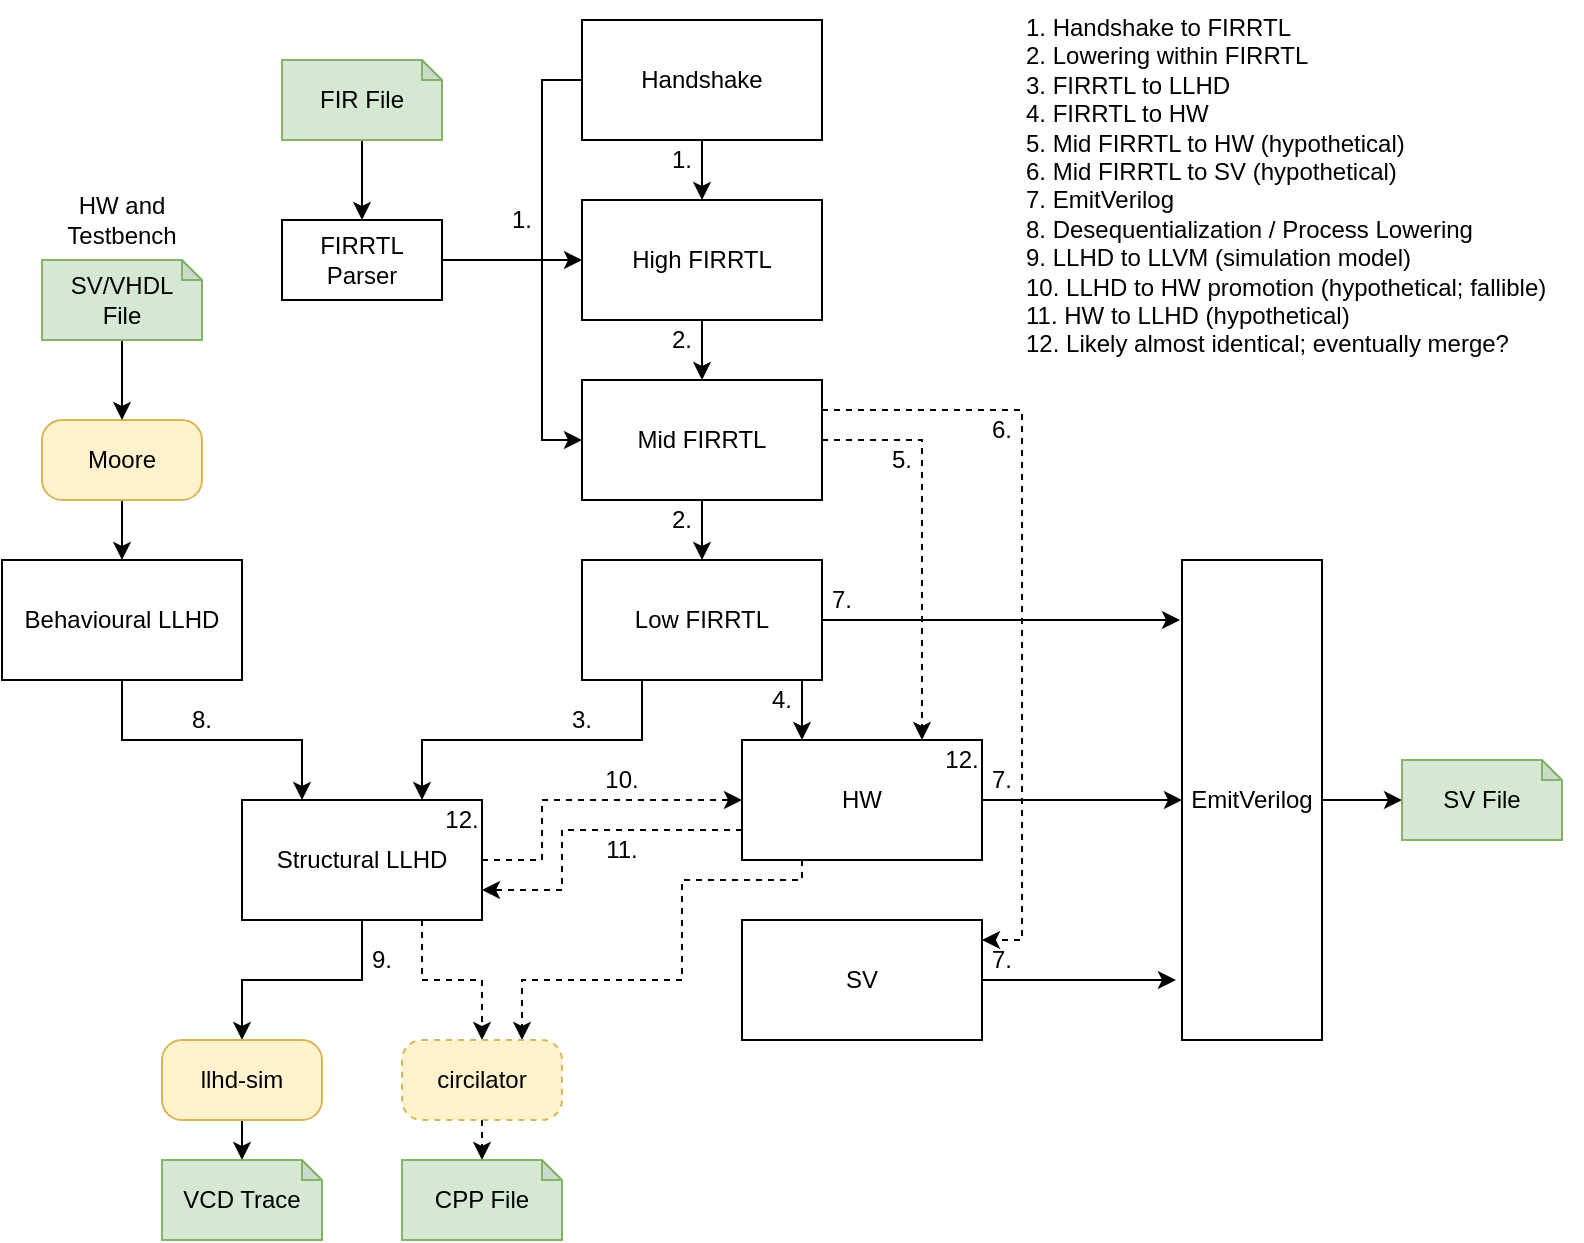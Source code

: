 <mxfile compressed="false" version="13.10.4" type="device">
  <diagram id="MivVnp2VQLZu9SO0e3je" name="Page-1">
    <mxGraphModel dx="1822" dy="774" grid="1" gridSize="10" guides="1" tooltips="1" connect="1" arrows="1" fold="1" page="0" pageScale="1" pageWidth="850" pageHeight="1100" math="0" shadow="0">
      <root>
        <mxCell id="0" />
        <mxCell id="1" parent="0" />
        <mxCell id="NUFGH_hVGk4y_TYJHu7n-14" style="edgeStyle=orthogonalEdgeStyle;rounded=0;orthogonalLoop=1;jettySize=auto;html=1;exitX=0.5;exitY=1;exitDx=0;exitDy=0;entryX=0.5;entryY=0;entryDx=0;entryDy=0;" parent="1" source="NUFGH_hVGk4y_TYJHu7n-1" target="NUFGH_hVGk4y_TYJHu7n-2" edge="1">
          <mxGeometry relative="1" as="geometry" />
        </mxCell>
        <mxCell id="NUFGH_hVGk4y_TYJHu7n-1" value="High FIRRTL" style="rounded=0;whiteSpace=wrap;html=1;" parent="1" vertex="1">
          <mxGeometry x="150" y="130" width="120" height="60" as="geometry" />
        </mxCell>
        <mxCell id="NUFGH_hVGk4y_TYJHu7n-10" style="edgeStyle=orthogonalEdgeStyle;rounded=0;orthogonalLoop=1;jettySize=auto;html=1;exitX=0.5;exitY=1;exitDx=0;exitDy=0;entryX=0.5;entryY=0;entryDx=0;entryDy=0;" parent="1" source="NUFGH_hVGk4y_TYJHu7n-2" target="NUFGH_hVGk4y_TYJHu7n-3" edge="1">
          <mxGeometry relative="1" as="geometry" />
        </mxCell>
        <mxCell id="NUFGH_hVGk4y_TYJHu7n-20" style="edgeStyle=orthogonalEdgeStyle;rounded=0;orthogonalLoop=1;jettySize=auto;html=1;exitX=1;exitY=0.5;exitDx=0;exitDy=0;entryX=0.75;entryY=0;entryDx=0;entryDy=0;dashed=1;" parent="1" source="NUFGH_hVGk4y_TYJHu7n-2" target="NUFGH_hVGk4y_TYJHu7n-5" edge="1">
          <mxGeometry relative="1" as="geometry" />
        </mxCell>
        <mxCell id="NUFGH_hVGk4y_TYJHu7n-21" style="edgeStyle=orthogonalEdgeStyle;rounded=0;orthogonalLoop=1;jettySize=auto;html=1;exitX=1;exitY=0.25;exitDx=0;exitDy=0;entryX=0;entryY=0;entryDx=0;entryDy=0;dashed=1;" parent="1" source="NUFGH_hVGk4y_TYJHu7n-2" target="NUFGH_hVGk4y_TYJHu7n-44" edge="1">
          <mxGeometry relative="1" as="geometry">
            <Array as="points">
              <mxPoint x="370" y="235" />
              <mxPoint x="370" y="500" />
            </Array>
          </mxGeometry>
        </mxCell>
        <mxCell id="NUFGH_hVGk4y_TYJHu7n-2" value="Mid FIRRTL" style="rounded=0;whiteSpace=wrap;html=1;" parent="1" vertex="1">
          <mxGeometry x="150" y="220" width="120" height="60" as="geometry" />
        </mxCell>
        <mxCell id="NUFGH_hVGk4y_TYJHu7n-11" style="edgeStyle=orthogonalEdgeStyle;rounded=0;orthogonalLoop=1;jettySize=auto;html=1;exitX=0.25;exitY=1;exitDx=0;exitDy=0;entryX=0.75;entryY=0;entryDx=0;entryDy=0;" parent="1" source="NUFGH_hVGk4y_TYJHu7n-3" target="NUFGH_hVGk4y_TYJHu7n-4" edge="1">
          <mxGeometry relative="1" as="geometry" />
        </mxCell>
        <mxCell id="NUFGH_hVGk4y_TYJHu7n-12" style="edgeStyle=orthogonalEdgeStyle;rounded=0;orthogonalLoop=1;jettySize=auto;html=1;exitX=0.75;exitY=1;exitDx=0;exitDy=0;entryX=0.25;entryY=0;entryDx=0;entryDy=0;" parent="1" source="NUFGH_hVGk4y_TYJHu7n-3" target="NUFGH_hVGk4y_TYJHu7n-5" edge="1">
          <mxGeometry relative="1" as="geometry" />
        </mxCell>
        <mxCell id="NUFGH_hVGk4y_TYJHu7n-31" style="edgeStyle=orthogonalEdgeStyle;rounded=0;orthogonalLoop=1;jettySize=auto;html=1;exitX=1;exitY=0.5;exitDx=0;exitDy=0;entryX=-0.014;entryY=0.125;entryDx=0;entryDy=0;entryPerimeter=0;" parent="1" source="NUFGH_hVGk4y_TYJHu7n-3" target="NUFGH_hVGk4y_TYJHu7n-7" edge="1">
          <mxGeometry relative="1" as="geometry" />
        </mxCell>
        <mxCell id="NUFGH_hVGk4y_TYJHu7n-3" value="Low FIRRTL" style="rounded=0;whiteSpace=wrap;html=1;" parent="1" vertex="1">
          <mxGeometry x="150" y="310" width="120" height="60" as="geometry" />
        </mxCell>
        <mxCell id="NqzIvoFGnlJUJ6ZqDgtP-7" style="edgeStyle=orthogonalEdgeStyle;rounded=0;orthogonalLoop=1;jettySize=auto;html=1;exitX=0.5;exitY=1;exitDx=0;exitDy=0;entryX=0.5;entryY=0;entryDx=0;entryDy=0;" parent="1" source="NUFGH_hVGk4y_TYJHu7n-4" target="NqzIvoFGnlJUJ6ZqDgtP-6" edge="1">
          <mxGeometry relative="1" as="geometry" />
        </mxCell>
        <mxCell id="NqzIvoFGnlJUJ6ZqDgtP-32" style="edgeStyle=orthogonalEdgeStyle;rounded=0;orthogonalLoop=1;jettySize=auto;html=1;exitX=1;exitY=0.5;exitDx=0;exitDy=0;entryX=0;entryY=0.5;entryDx=0;entryDy=0;fontColor=#B3B3B3;dashed=1;" parent="1" source="NUFGH_hVGk4y_TYJHu7n-4" target="NUFGH_hVGk4y_TYJHu7n-5" edge="1">
          <mxGeometry relative="1" as="geometry">
            <Array as="points">
              <mxPoint x="130" y="460" />
              <mxPoint x="130" y="430" />
            </Array>
          </mxGeometry>
        </mxCell>
        <mxCell id="NqzIvoFGnlJUJ6ZqDgtP-39" style="edgeStyle=orthogonalEdgeStyle;rounded=0;orthogonalLoop=1;jettySize=auto;html=1;exitX=0.75;exitY=1;exitDx=0;exitDy=0;entryX=0.5;entryY=0;entryDx=0;entryDy=0;dashed=1;fontColor=#B3B3B3;" parent="1" source="NUFGH_hVGk4y_TYJHu7n-4" target="NqzIvoFGnlJUJ6ZqDgtP-38" edge="1">
          <mxGeometry relative="1" as="geometry" />
        </mxCell>
        <mxCell id="NUFGH_hVGk4y_TYJHu7n-4" value="Structural LLHD" style="rounded=0;whiteSpace=wrap;html=1;" parent="1" vertex="1">
          <mxGeometry x="-20" y="430" width="120" height="60" as="geometry" />
        </mxCell>
        <mxCell id="NUFGH_hVGk4y_TYJHu7n-32" style="edgeStyle=orthogonalEdgeStyle;rounded=0;orthogonalLoop=1;jettySize=auto;html=1;exitX=1;exitY=0.5;exitDx=0;exitDy=0;entryX=0;entryY=0.5;entryDx=0;entryDy=0;" parent="1" source="NUFGH_hVGk4y_TYJHu7n-5" target="NUFGH_hVGk4y_TYJHu7n-7" edge="1">
          <mxGeometry relative="1" as="geometry" />
        </mxCell>
        <mxCell id="NqzIvoFGnlJUJ6ZqDgtP-33" style="edgeStyle=orthogonalEdgeStyle;rounded=0;orthogonalLoop=1;jettySize=auto;html=1;exitX=0;exitY=0.75;exitDx=0;exitDy=0;entryX=1;entryY=0.75;entryDx=0;entryDy=0;fontColor=#B3B3B3;dashed=1;" parent="1" source="NUFGH_hVGk4y_TYJHu7n-5" target="NUFGH_hVGk4y_TYJHu7n-4" edge="1">
          <mxGeometry relative="1" as="geometry">
            <Array as="points">
              <mxPoint x="140" y="445" />
              <mxPoint x="140" y="475" />
            </Array>
          </mxGeometry>
        </mxCell>
        <mxCell id="NqzIvoFGnlJUJ6ZqDgtP-42" style="edgeStyle=orthogonalEdgeStyle;rounded=0;orthogonalLoop=1;jettySize=auto;html=1;exitX=0.25;exitY=1;exitDx=0;exitDy=0;entryX=0.75;entryY=0;entryDx=0;entryDy=0;dashed=1;fontColor=#B3B3B3;" parent="1" source="NUFGH_hVGk4y_TYJHu7n-5" target="NqzIvoFGnlJUJ6ZqDgtP-38" edge="1">
          <mxGeometry relative="1" as="geometry">
            <Array as="points">
              <mxPoint x="260" y="470" />
              <mxPoint x="200" y="470" />
              <mxPoint x="200" y="520" />
              <mxPoint x="120" y="520" />
            </Array>
          </mxGeometry>
        </mxCell>
        <mxCell id="NUFGH_hVGk4y_TYJHu7n-5" value="HW" style="rounded=0;whiteSpace=wrap;html=1;" parent="1" vertex="1">
          <mxGeometry x="230" y="400" width="120" height="60" as="geometry" />
        </mxCell>
        <mxCell id="NUFGH_hVGk4y_TYJHu7n-33" style="edgeStyle=orthogonalEdgeStyle;rounded=0;orthogonalLoop=1;jettySize=auto;html=1;exitX=1;exitY=0.5;exitDx=0;exitDy=0;entryX=-0.043;entryY=0.875;entryDx=0;entryDy=0;entryPerimeter=0;" parent="1" source="NUFGH_hVGk4y_TYJHu7n-6" target="NUFGH_hVGk4y_TYJHu7n-7" edge="1">
          <mxGeometry relative="1" as="geometry" />
        </mxCell>
        <mxCell id="NUFGH_hVGk4y_TYJHu7n-6" value="SV" style="rounded=0;whiteSpace=wrap;html=1;" parent="1" vertex="1">
          <mxGeometry x="230" y="490" width="120" height="60" as="geometry" />
        </mxCell>
        <mxCell id="NqzIvoFGnlJUJ6ZqDgtP-4" style="edgeStyle=orthogonalEdgeStyle;rounded=0;orthogonalLoop=1;jettySize=auto;html=1;exitX=1;exitY=0.5;exitDx=0;exitDy=0;entryX=0;entryY=0.5;entryDx=0;entryDy=0;entryPerimeter=0;" parent="1" source="NUFGH_hVGk4y_TYJHu7n-7" target="NqzIvoFGnlJUJ6ZqDgtP-1" edge="1">
          <mxGeometry relative="1" as="geometry" />
        </mxCell>
        <mxCell id="NUFGH_hVGk4y_TYJHu7n-7" value="EmitVerilog" style="rounded=0;whiteSpace=wrap;html=1;" parent="1" vertex="1">
          <mxGeometry x="450" y="310" width="70" height="240" as="geometry" />
        </mxCell>
        <mxCell id="NUFGH_hVGk4y_TYJHu7n-23" style="edgeStyle=orthogonalEdgeStyle;rounded=0;orthogonalLoop=1;jettySize=auto;html=1;exitX=0.5;exitY=1;exitDx=0;exitDy=0;entryX=0.5;entryY=0;entryDx=0;entryDy=0;" parent="1" source="NUFGH_hVGk4y_TYJHu7n-22" target="NUFGH_hVGk4y_TYJHu7n-1" edge="1">
          <mxGeometry relative="1" as="geometry" />
        </mxCell>
        <mxCell id="NUFGH_hVGk4y_TYJHu7n-25" style="edgeStyle=orthogonalEdgeStyle;rounded=0;orthogonalLoop=1;jettySize=auto;html=1;exitX=0;exitY=0.5;exitDx=0;exitDy=0;entryX=0;entryY=0.5;entryDx=0;entryDy=0;" parent="1" source="NUFGH_hVGk4y_TYJHu7n-22" target="NUFGH_hVGk4y_TYJHu7n-2" edge="1">
          <mxGeometry relative="1" as="geometry" />
        </mxCell>
        <mxCell id="NUFGH_hVGk4y_TYJHu7n-22" value="Handshake" style="rounded=0;whiteSpace=wrap;html=1;" parent="1" vertex="1">
          <mxGeometry x="150" y="40" width="120" height="60" as="geometry" />
        </mxCell>
        <mxCell id="NUFGH_hVGk4y_TYJHu7n-26" value="1." style="text;html=1;strokeColor=none;fillColor=none;align=center;verticalAlign=middle;whiteSpace=wrap;rounded=0;" parent="1" vertex="1">
          <mxGeometry x="190" y="100" width="20" height="20" as="geometry" />
        </mxCell>
        <mxCell id="NUFGH_hVGk4y_TYJHu7n-30" value="1." style="text;html=1;strokeColor=none;fillColor=none;align=center;verticalAlign=middle;whiteSpace=wrap;rounded=0;" parent="1" vertex="1">
          <mxGeometry x="110" y="130" width="20" height="20" as="geometry" />
        </mxCell>
        <mxCell id="NUFGH_hVGk4y_TYJHu7n-34" value="2." style="text;html=1;strokeColor=none;fillColor=none;align=center;verticalAlign=middle;whiteSpace=wrap;rounded=0;" parent="1" vertex="1">
          <mxGeometry x="190" y="190" width="20" height="20" as="geometry" />
        </mxCell>
        <mxCell id="NUFGH_hVGk4y_TYJHu7n-35" value="2." style="text;html=1;strokeColor=none;fillColor=none;align=center;verticalAlign=middle;whiteSpace=wrap;rounded=0;" parent="1" vertex="1">
          <mxGeometry x="190" y="280" width="20" height="20" as="geometry" />
        </mxCell>
        <mxCell id="NUFGH_hVGk4y_TYJHu7n-36" value="1. Handshake to FIRRTL&lt;br&gt;2. Lowering within FIRRTL&lt;br&gt;3. FIRRTL to LLHD&lt;br&gt;4. FIRRTL to HW&lt;br&gt;5. Mid FIRRTL to HW (hypothetical)&lt;br&gt;6. Mid FIRRTL to SV (hypothetical)&lt;br&gt;7. EmitVerilog&lt;br&gt;8. Desequentialization / Process Lowering&lt;br&gt;9. LLHD to LLVM (simulation model)&lt;br&gt;10. LLHD to HW promotion (hypothetical; fallible)&lt;br&gt;11. HW to LLHD (hypothetical)&lt;br&gt;12. Likely almost identical; eventually merge?" style="text;html=1;strokeColor=none;fillColor=none;align=left;verticalAlign=top;whiteSpace=wrap;rounded=0;" parent="1" vertex="1">
          <mxGeometry x="370" y="30" width="280" height="180" as="geometry" />
        </mxCell>
        <mxCell id="NUFGH_hVGk4y_TYJHu7n-37" value="3." style="text;html=1;strokeColor=none;fillColor=none;align=center;verticalAlign=middle;whiteSpace=wrap;rounded=0;" parent="1" vertex="1">
          <mxGeometry x="140" y="380" width="20" height="20" as="geometry" />
        </mxCell>
        <mxCell id="NUFGH_hVGk4y_TYJHu7n-38" value="4." style="text;html=1;strokeColor=none;fillColor=none;align=center;verticalAlign=middle;whiteSpace=wrap;rounded=0;" parent="1" vertex="1">
          <mxGeometry x="240" y="370" width="20" height="20" as="geometry" />
        </mxCell>
        <mxCell id="NUFGH_hVGk4y_TYJHu7n-39" value="5." style="text;html=1;strokeColor=none;fillColor=none;align=center;verticalAlign=middle;whiteSpace=wrap;rounded=0;" parent="1" vertex="1">
          <mxGeometry x="300" y="250" width="20" height="20" as="geometry" />
        </mxCell>
        <mxCell id="NUFGH_hVGk4y_TYJHu7n-41" value="6." style="text;html=1;strokeColor=none;fillColor=none;align=center;verticalAlign=middle;whiteSpace=wrap;rounded=0;" parent="1" vertex="1">
          <mxGeometry x="350" y="235" width="20" height="20" as="geometry" />
        </mxCell>
        <mxCell id="NUFGH_hVGk4y_TYJHu7n-42" value="7." style="text;html=1;strokeColor=none;fillColor=none;align=center;verticalAlign=middle;whiteSpace=wrap;rounded=0;" parent="1" vertex="1">
          <mxGeometry x="270" y="320" width="20" height="20" as="geometry" />
        </mxCell>
        <mxCell id="NUFGH_hVGk4y_TYJHu7n-43" value="7." style="text;html=1;strokeColor=none;fillColor=none;align=center;verticalAlign=middle;whiteSpace=wrap;rounded=0;" parent="1" vertex="1">
          <mxGeometry x="350" y="410" width="20" height="20" as="geometry" />
        </mxCell>
        <mxCell id="NUFGH_hVGk4y_TYJHu7n-44" value="7." style="text;html=1;strokeColor=none;fillColor=none;align=center;verticalAlign=middle;whiteSpace=wrap;rounded=0;" parent="1" vertex="1">
          <mxGeometry x="350" y="500" width="20" height="20" as="geometry" />
        </mxCell>
        <mxCell id="NqzIvoFGnlJUJ6ZqDgtP-1" value="SV File" style="shape=note;whiteSpace=wrap;html=1;backgroundOutline=1;darkOpacity=0.05;size=10;fillColor=#d5e8d4;strokeColor=#82b366;" parent="1" vertex="1">
          <mxGeometry x="560" y="410" width="80" height="40" as="geometry" />
        </mxCell>
        <mxCell id="NqzIvoFGnlJUJ6ZqDgtP-9" style="edgeStyle=orthogonalEdgeStyle;rounded=0;orthogonalLoop=1;jettySize=auto;html=1;exitX=0.5;exitY=1;exitDx=0;exitDy=0;entryX=0.5;entryY=0;entryDx=0;entryDy=0;entryPerimeter=0;" parent="1" source="NqzIvoFGnlJUJ6ZqDgtP-6" target="NqzIvoFGnlJUJ6ZqDgtP-8" edge="1">
          <mxGeometry relative="1" as="geometry" />
        </mxCell>
        <mxCell id="NqzIvoFGnlJUJ6ZqDgtP-6" value="llhd-sim" style="rounded=1;whiteSpace=wrap;html=1;absoluteArcSize=1;arcSize=20;fillColor=#fff2cc;strokeColor=#d6b656;" parent="1" vertex="1">
          <mxGeometry x="-60" y="550" width="80" height="40" as="geometry" />
        </mxCell>
        <mxCell id="NqzIvoFGnlJUJ6ZqDgtP-8" value="VCD Trace" style="shape=note;whiteSpace=wrap;html=1;backgroundOutline=1;darkOpacity=0.05;size=10;fillColor=#d5e8d4;strokeColor=#82b366;" parent="1" vertex="1">
          <mxGeometry x="-60" y="610" width="80" height="40" as="geometry" />
        </mxCell>
        <mxCell id="NqzIvoFGnlJUJ6ZqDgtP-12" style="edgeStyle=orthogonalEdgeStyle;rounded=0;orthogonalLoop=1;jettySize=auto;html=1;exitX=0.5;exitY=1;exitDx=0;exitDy=0;entryX=0.5;entryY=0;entryDx=0;entryDy=0;" parent="1" source="NqzIvoFGnlJUJ6ZqDgtP-10" target="NqzIvoFGnlJUJ6ZqDgtP-11" edge="1">
          <mxGeometry relative="1" as="geometry" />
        </mxCell>
        <mxCell id="NqzIvoFGnlJUJ6ZqDgtP-10" value="Moore" style="rounded=1;whiteSpace=wrap;html=1;absoluteArcSize=1;arcSize=20;fillColor=#fff2cc;strokeColor=#d6b656;" parent="1" vertex="1">
          <mxGeometry x="-120" y="240" width="80" height="40" as="geometry" />
        </mxCell>
        <mxCell id="NqzIvoFGnlJUJ6ZqDgtP-13" style="edgeStyle=orthogonalEdgeStyle;rounded=0;orthogonalLoop=1;jettySize=auto;html=1;exitX=0.5;exitY=1;exitDx=0;exitDy=0;entryX=0.25;entryY=0;entryDx=0;entryDy=0;" parent="1" source="NqzIvoFGnlJUJ6ZqDgtP-11" target="NUFGH_hVGk4y_TYJHu7n-4" edge="1">
          <mxGeometry relative="1" as="geometry" />
        </mxCell>
        <mxCell id="NqzIvoFGnlJUJ6ZqDgtP-11" value="Behavioural LLHD" style="rounded=0;whiteSpace=wrap;html=1;" parent="1" vertex="1">
          <mxGeometry x="-140" y="310" width="120" height="60" as="geometry" />
        </mxCell>
        <mxCell id="NqzIvoFGnlJUJ6ZqDgtP-15" style="edgeStyle=orthogonalEdgeStyle;rounded=0;orthogonalLoop=1;jettySize=auto;html=1;exitX=0.5;exitY=1;exitDx=0;exitDy=0;exitPerimeter=0;entryX=0.5;entryY=0;entryDx=0;entryDy=0;" parent="1" source="NqzIvoFGnlJUJ6ZqDgtP-14" target="NqzIvoFGnlJUJ6ZqDgtP-10" edge="1">
          <mxGeometry relative="1" as="geometry" />
        </mxCell>
        <mxCell id="NqzIvoFGnlJUJ6ZqDgtP-14" value="SV/VHDL&lt;br&gt;File" style="shape=note;whiteSpace=wrap;html=1;backgroundOutline=1;darkOpacity=0.05;size=10;fillColor=#d5e8d4;strokeColor=#82b366;" parent="1" vertex="1">
          <mxGeometry x="-120" y="160" width="80" height="40" as="geometry" />
        </mxCell>
        <mxCell id="NqzIvoFGnlJUJ6ZqDgtP-22" style="edgeStyle=orthogonalEdgeStyle;rounded=0;orthogonalLoop=1;jettySize=auto;html=1;exitX=0.5;exitY=1;exitDx=0;exitDy=0;exitPerimeter=0;entryX=0.5;entryY=0;entryDx=0;entryDy=0;" parent="1" source="NqzIvoFGnlJUJ6ZqDgtP-17" target="NqzIvoFGnlJUJ6ZqDgtP-19" edge="1">
          <mxGeometry relative="1" as="geometry" />
        </mxCell>
        <mxCell id="NqzIvoFGnlJUJ6ZqDgtP-17" value="FIR File" style="shape=note;whiteSpace=wrap;html=1;backgroundOutline=1;darkOpacity=0.05;size=10;fillColor=#d5e8d4;strokeColor=#82b366;" parent="1" vertex="1">
          <mxGeometry y="60" width="80" height="40" as="geometry" />
        </mxCell>
        <mxCell id="NqzIvoFGnlJUJ6ZqDgtP-23" style="edgeStyle=orthogonalEdgeStyle;rounded=0;orthogonalLoop=1;jettySize=auto;html=1;exitX=1;exitY=0.5;exitDx=0;exitDy=0;entryX=0;entryY=0.5;entryDx=0;entryDy=0;" parent="1" source="NqzIvoFGnlJUJ6ZqDgtP-19" target="NUFGH_hVGk4y_TYJHu7n-1" edge="1">
          <mxGeometry relative="1" as="geometry" />
        </mxCell>
        <mxCell id="NqzIvoFGnlJUJ6ZqDgtP-19" value="FIRRTL Parser" style="rounded=0;whiteSpace=wrap;html=1;" parent="1" vertex="1">
          <mxGeometry y="140" width="80" height="40" as="geometry" />
        </mxCell>
        <mxCell id="NqzIvoFGnlJUJ6ZqDgtP-24" value="8." style="text;html=1;strokeColor=none;fillColor=none;align=center;verticalAlign=middle;whiteSpace=wrap;rounded=0;" parent="1" vertex="1">
          <mxGeometry x="-50" y="380" width="20" height="20" as="geometry" />
        </mxCell>
        <mxCell id="NqzIvoFGnlJUJ6ZqDgtP-28" value="HW and Testbench" style="text;html=1;strokeColor=none;fillColor=none;align=center;verticalAlign=middle;whiteSpace=wrap;rounded=0;" parent="1" vertex="1">
          <mxGeometry x="-110" y="125" width="60" height="30" as="geometry" />
        </mxCell>
        <mxCell id="NqzIvoFGnlJUJ6ZqDgtP-29" value="9." style="text;html=1;strokeColor=none;fillColor=none;align=center;verticalAlign=middle;whiteSpace=wrap;rounded=0;" parent="1" vertex="1">
          <mxGeometry x="40" y="500" width="20" height="20" as="geometry" />
        </mxCell>
        <mxCell id="NqzIvoFGnlJUJ6ZqDgtP-34" value="10." style="text;html=1;strokeColor=none;fillColor=none;align=center;verticalAlign=middle;whiteSpace=wrap;rounded=0;" parent="1" vertex="1">
          <mxGeometry x="160" y="410" width="20" height="20" as="geometry" />
        </mxCell>
        <mxCell id="NqzIvoFGnlJUJ6ZqDgtP-35" value="11." style="text;html=1;strokeColor=none;fillColor=none;align=center;verticalAlign=middle;whiteSpace=wrap;rounded=0;" parent="1" vertex="1">
          <mxGeometry x="160" y="445" width="20" height="20" as="geometry" />
        </mxCell>
        <mxCell id="NqzIvoFGnlJUJ6ZqDgtP-36" value="12." style="text;html=1;strokeColor=none;fillColor=none;align=center;verticalAlign=middle;whiteSpace=wrap;rounded=0;" parent="1" vertex="1">
          <mxGeometry x="80" y="430" width="20" height="20" as="geometry" />
        </mxCell>
        <mxCell id="NqzIvoFGnlJUJ6ZqDgtP-37" value="12." style="text;html=1;strokeColor=none;fillColor=none;align=center;verticalAlign=middle;whiteSpace=wrap;rounded=0;" parent="1" vertex="1">
          <mxGeometry x="330" y="400" width="20" height="20" as="geometry" />
        </mxCell>
        <mxCell id="NqzIvoFGnlJUJ6ZqDgtP-41" style="edgeStyle=orthogonalEdgeStyle;rounded=0;orthogonalLoop=1;jettySize=auto;html=1;exitX=0.5;exitY=1;exitDx=0;exitDy=0;entryX=0.5;entryY=0;entryDx=0;entryDy=0;entryPerimeter=0;dashed=1;fontColor=#B3B3B3;" parent="1" source="NqzIvoFGnlJUJ6ZqDgtP-38" target="NqzIvoFGnlJUJ6ZqDgtP-40" edge="1">
          <mxGeometry relative="1" as="geometry" />
        </mxCell>
        <mxCell id="NqzIvoFGnlJUJ6ZqDgtP-38" value="circilator" style="rounded=1;whiteSpace=wrap;html=1;absoluteArcSize=1;arcSize=20;fillColor=#fff2cc;strokeColor=#d6b656;dashed=1;" parent="1" vertex="1">
          <mxGeometry x="60" y="550" width="80" height="40" as="geometry" />
        </mxCell>
        <mxCell id="NqzIvoFGnlJUJ6ZqDgtP-40" value="CPP File" style="shape=note;whiteSpace=wrap;html=1;backgroundOutline=1;darkOpacity=0.05;size=10;fillColor=#d5e8d4;strokeColor=#82b366;" parent="1" vertex="1">
          <mxGeometry x="60" y="610" width="80" height="40" as="geometry" />
        </mxCell>
      </root>
    </mxGraphModel>
  </diagram>
</mxfile>
